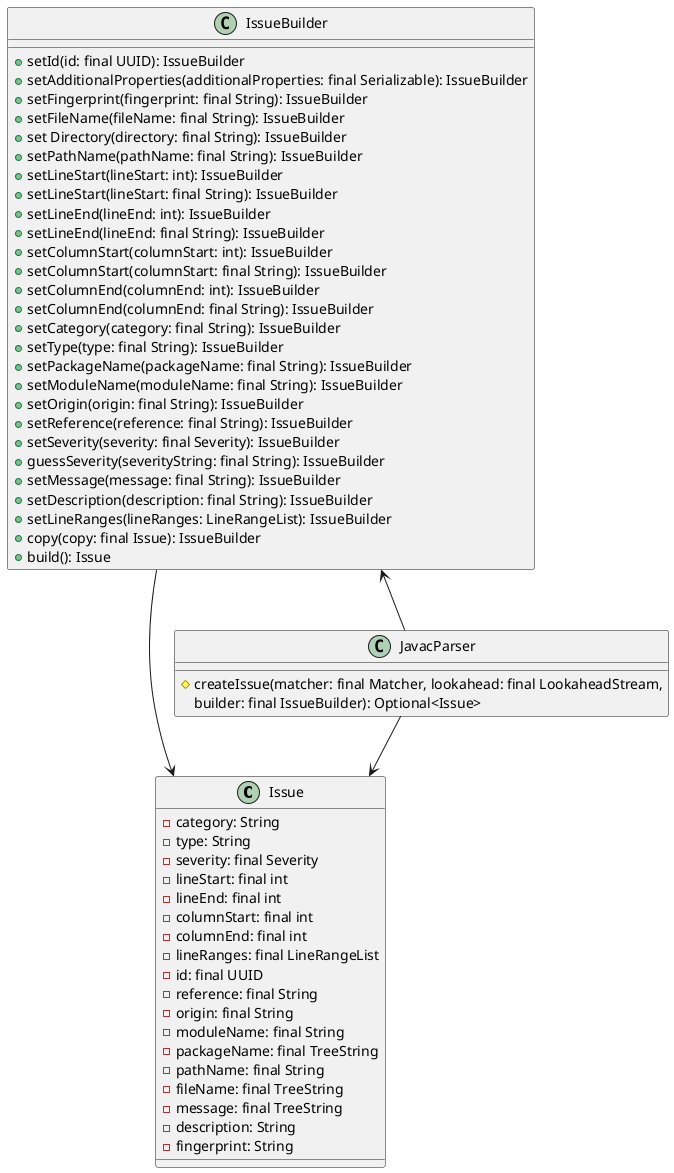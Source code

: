 @startuml

class Issue {
    - category: String
    - type: String
    - severity: final Severity
    - lineStart: final int
    - lineEnd: final int
    - columnStart: final int
    - columnEnd: final int
    - lineRanges: final LineRangeList
    - id: final UUID
    - reference: final String
    - origin: final String
    - moduleName: final String
    - packageName: final TreeString
    - pathName: final String
    - fileName: final TreeString
    - message: final TreeString
    - description: String
    - fingerprint: String
}

class IssueBuilder {
    + setId(id: final UUID): IssueBuilder
    + setAdditionalProperties(additionalProperties: final Serializable): IssueBuilder
    + setFingerprint(fingerprint: final String): IssueBuilder
    + setFileName(fileName: final String): IssueBuilder
    + set Directory(directory: final String): IssueBuilder
    + setPathName(pathName: final String): IssueBuilder
    + setLineStart(lineStart: int): IssueBuilder
    + setLineStart(lineStart: final String): IssueBuilder
    + setLineEnd(lineEnd: int): IssueBuilder
    + setLineEnd(lineEnd: final String): IssueBuilder
    + setColumnStart(columnStart: int): IssueBuilder
    + setColumnStart(columnStart: final String): IssueBuilder
    + setColumnEnd(columnEnd: int): IssueBuilder
    + setColumnEnd(columnEnd: final String): IssueBuilder
    + setCategory(category: final String): IssueBuilder
    + setType(type: final String): IssueBuilder
    + setPackageName(packageName: final String): IssueBuilder
    + setModuleName(moduleName: final String): IssueBuilder
    + setOrigin(origin: final String): IssueBuilder
    + setReference(reference: final String): IssueBuilder
    + setSeverity(severity: final Severity): IssueBuilder
    + guessSeverity(severityString: final String): IssueBuilder
    + setMessage(message: final String): IssueBuilder
    + setDescription(description: final String): IssueBuilder
    + setLineRanges(lineRanges: LineRangeList): IssueBuilder
    + copy(copy: final Issue): IssueBuilder
    + build(): Issue
}

class JavacParser {
    # createIssue(matcher: final Matcher, lookahead: final LookaheadStream,
            builder: final IssueBuilder): Optional<Issue>
}

IssueBuilder --> Issue
JavacParser --> Issue
JavacParser -up-> IssueBuilder

@enduml